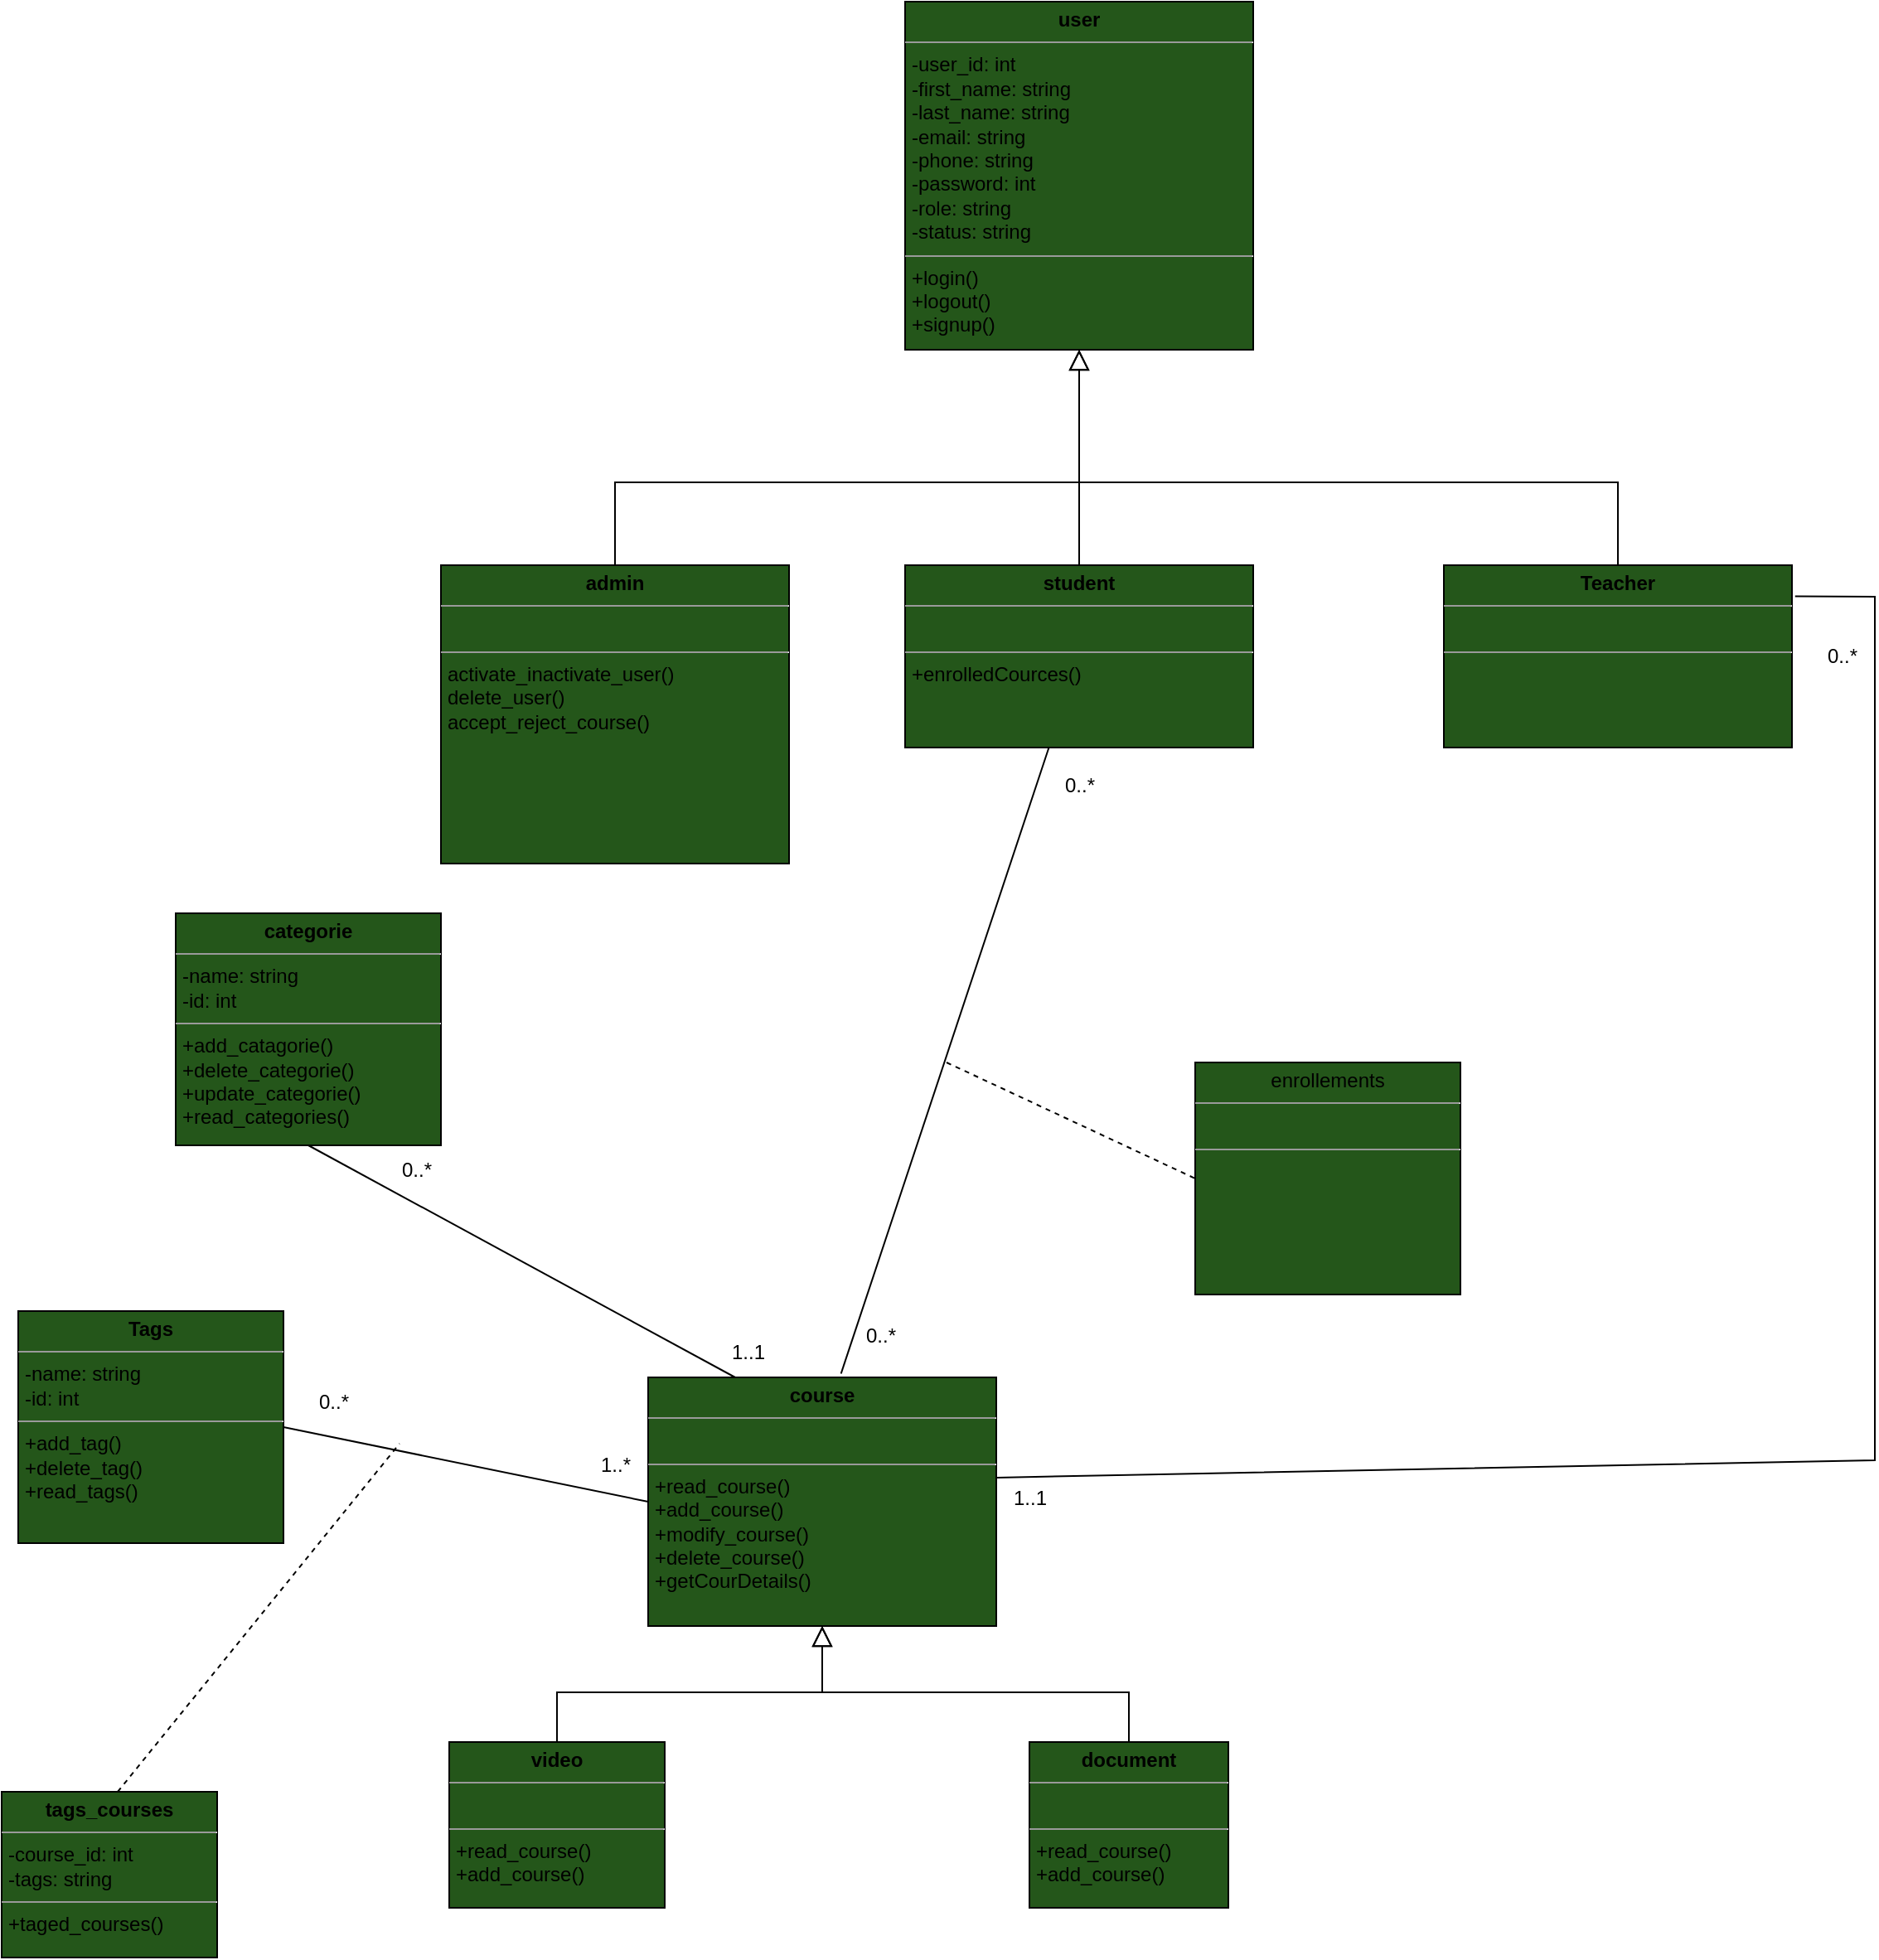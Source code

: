 <mxfile>
    <diagram id="UIaYbOTbj8Pi2ZbQqOQN" name="Page-1">
        <mxGraphModel dx="1499" dy="1726" grid="1" gridSize="10" guides="1" tooltips="1" connect="1" arrows="1" fold="1" page="1" pageScale="1" pageWidth="850" pageHeight="1100" math="0" shadow="0">
            <root>
                <mxCell id="0"/>
                <mxCell id="1" parent="0"/>
                <mxCell id="134" value="" style="endArrow=block;endSize=10;endFill=0;shadow=0;strokeWidth=1;rounded=0;edgeStyle=elbowEdgeStyle;elbow=vertical;entryX=0.5;entryY=1;entryDx=0;entryDy=0;exitX=0.5;exitY=0;exitDx=0;exitDy=0;" parent="1" source="137" target="136" edge="1">
                    <mxGeometry width="160" relative="1" as="geometry">
                        <mxPoint x="-255" y="-230.0" as="sourcePoint"/>
                        <mxPoint x="27.08" y="-329.324" as="targetPoint"/>
                        <Array as="points">
                            <mxPoint x="-45" y="-280"/>
                            <mxPoint x="-45" y="-230"/>
                        </Array>
                    </mxGeometry>
                </mxCell>
                <mxCell id="135" value="" style="endArrow=block;endSize=10;endFill=0;shadow=0;strokeWidth=1;rounded=0;edgeStyle=elbowEdgeStyle;elbow=vertical;exitX=0.5;exitY=0;exitDx=0;exitDy=0;entryX=0.5;entryY=1;entryDx=0;entryDy=0;" parent="1" source="138" target="136" edge="1">
                    <mxGeometry width="160" relative="1" as="geometry">
                        <mxPoint x="305" y="-230" as="sourcePoint"/>
                        <mxPoint x="26.92" y="-329.012" as="targetPoint"/>
                        <Array as="points">
                            <mxPoint x="125" y="-280"/>
                            <mxPoint x="145" y="-240"/>
                        </Array>
                    </mxGeometry>
                </mxCell>
                <mxCell id="136" value="&lt;p style=&quot;margin:0px;margin-top:4px;text-align:center;&quot;&gt;&lt;b&gt;user&lt;/b&gt;&lt;/p&gt;&lt;hr size=&quot;1&quot;&gt;&lt;p style=&quot;margin:0px;margin-left:4px;&quot;&gt;-user_id: int&lt;br&gt;&lt;/p&gt;&lt;p style=&quot;margin:0px;margin-left:4px;&quot;&gt;-first_name: string&lt;br&gt;&lt;/p&gt;&lt;p style=&quot;margin:0px;margin-left:4px;&quot;&gt;-last_name: string&lt;br&gt;&lt;/p&gt;&lt;p style=&quot;margin:0px;margin-left:4px;&quot;&gt;-email: string&lt;br&gt;&lt;/p&gt;&lt;p style=&quot;margin:0px;margin-left:4px;&quot;&gt;-phone: string&lt;br&gt;&lt;/p&gt;&lt;p style=&quot;margin:0px;margin-left:4px;&quot;&gt;-password: int&lt;br&gt;&lt;/p&gt;&lt;p style=&quot;margin:0px;margin-left:4px;&quot;&gt;-role: string&lt;br&gt;&lt;/p&gt;&lt;p style=&quot;margin:0px;margin-left:4px;&quot;&gt;-status: string&lt;br&gt;&lt;/p&gt;&lt;hr size=&quot;1&quot;&gt;&lt;p style=&quot;margin:0px;margin-left:4px;&quot;&gt;+login()&lt;br&gt;&lt;/p&gt;&lt;p style=&quot;margin:0px;margin-left:4px;&quot;&gt;+logout()&lt;br&gt;&lt;/p&gt;&lt;p style=&quot;margin:0px;margin-left:4px;&quot;&gt;+signup()&lt;br&gt;&lt;/p&gt;" style="verticalAlign=top;align=left;overflow=fill;fontSize=12;fontFamily=Helvetica;html=1;fillColor=#24561A;" parent="1" vertex="1">
                    <mxGeometry x="-65" y="-570" width="210" height="210" as="geometry"/>
                </mxCell>
                <mxCell id="137" value="&lt;p style=&quot;margin:0px;margin-top:4px;text-align:center;&quot;&gt;&lt;b&gt;Teacher&lt;/b&gt;&lt;/p&gt;&lt;hr size=&quot;1&quot;&gt;&lt;p style=&quot;margin:0px;margin-left:4px;&quot;&gt;&lt;br&gt;&lt;/p&gt;&lt;hr size=&quot;1&quot;&gt;&lt;p style=&quot;margin:0px;margin-left:4px;&quot;&gt;&lt;br&gt;&lt;/p&gt;" style="verticalAlign=top;align=left;overflow=fill;fontSize=12;fontFamily=Helvetica;html=1;fillColor=#24561A;" parent="1" vertex="1">
                    <mxGeometry x="260" y="-230" width="210" height="110" as="geometry"/>
                </mxCell>
                <mxCell id="138" value="&lt;p style=&quot;margin:0px;margin-top:4px;text-align:center;&quot;&gt;&lt;b&gt;admin&lt;/b&gt;&lt;/p&gt;&lt;hr size=&quot;1&quot;&gt;&lt;p style=&quot;margin:0px;margin-left:4px;&quot;&gt;&lt;br&gt;&lt;/p&gt;&lt;hr size=&quot;1&quot;&gt;&lt;p style=&quot;margin:0px;margin-left:4px;&quot;&gt;&lt;span style=&quot;background-color: initial;&quot;&gt;activate_inactivate_user()&lt;/span&gt;&lt;br&gt;&lt;/p&gt;&lt;p style=&quot;margin: 0px 0px 0px 4px;&quot;&gt;delete_user()&lt;/p&gt;&lt;p style=&quot;margin: 0px 0px 0px 4px;&quot;&gt;accept_reject_course()&lt;/p&gt;" style="verticalAlign=top;align=left;overflow=fill;fontSize=12;fontFamily=Helvetica;html=1;fillColor=#24561A;" parent="1" vertex="1">
                    <mxGeometry x="-345" y="-230" width="210" height="180" as="geometry"/>
                </mxCell>
                <mxCell id="139" value="&lt;p style=&quot;margin:0px;margin-top:4px;text-align:center;&quot;&gt;&lt;b&gt;student&lt;/b&gt;&lt;/p&gt;&lt;hr size=&quot;1&quot;&gt;&lt;p style=&quot;margin:0px;margin-left:4px;&quot;&gt;&lt;br&gt;&lt;/p&gt;&lt;hr size=&quot;1&quot;&gt;&lt;p style=&quot;margin:0px;margin-left:4px;&quot;&gt;+enrolledCources()&lt;/p&gt;" style="verticalAlign=top;align=left;overflow=fill;fontSize=12;fontFamily=Helvetica;html=1;fillColor=#24561A;" parent="1" vertex="1">
                    <mxGeometry x="-65" y="-230" width="210" height="110" as="geometry"/>
                </mxCell>
                <mxCell id="140" value="&lt;p style=&quot;margin:0px;margin-top:4px;text-align:center;&quot;&gt;&lt;b&gt;course&lt;/b&gt;&lt;/p&gt;&lt;hr size=&quot;1&quot;&gt;&lt;p style=&quot;margin:0px;margin-left:4px;&quot;&gt;&lt;br&gt;&lt;/p&gt;&lt;hr size=&quot;1&quot;&gt;&lt;p style=&quot;margin:0px;margin-left:4px;&quot;&gt;+read_course()&lt;/p&gt;&lt;p style=&quot;margin:0px;margin-left:4px;&quot;&gt;&lt;span style=&quot;background-color: initial;&quot;&gt;+add_course()&lt;/span&gt;&lt;br&gt;&lt;/p&gt;&lt;p style=&quot;margin: 0px 0px 0px 4px;&quot;&gt;+modify_course()&lt;br&gt;&lt;/p&gt;&lt;p style=&quot;margin: 0px 0px 0px 4px;&quot;&gt;+delete_course()&lt;/p&gt;&lt;p style=&quot;margin: 0px 0px 0px 4px;&quot;&gt;+getCourDetails()&lt;/p&gt;&lt;p style=&quot;margin: 0px 0px 0px 4px;&quot;&gt;&lt;br&gt;&lt;/p&gt;&lt;p style=&quot;margin: 0px 0px 0px 4px;&quot;&gt;&lt;br&gt;&lt;/p&gt;" style="verticalAlign=top;align=left;overflow=fill;fontSize=12;fontFamily=Helvetica;html=1;fillColor=#24561A;" parent="1" vertex="1">
                    <mxGeometry x="-220" y="260" width="210" height="150" as="geometry"/>
                </mxCell>
                <mxCell id="141" value="&lt;p style=&quot;margin:0px;margin-top:4px;text-align:center;&quot;&gt;&lt;b&gt;video&lt;/b&gt;&lt;/p&gt;&lt;hr size=&quot;1&quot;&gt;&lt;p style=&quot;margin:0px;margin-left:4px;&quot;&gt;&lt;br&gt;&lt;/p&gt;&lt;hr size=&quot;1&quot;&gt;&lt;p style=&quot;margin: 0px 0px 0px 4px;&quot;&gt;+read_course()&lt;/p&gt;&lt;p style=&quot;margin: 0px 0px 0px 4px;&quot;&gt;&lt;span style=&quot;background-color: initial;&quot;&gt;+add_course()&lt;/span&gt;&lt;/p&gt;" style="verticalAlign=top;align=left;overflow=fill;fontSize=12;fontFamily=Helvetica;html=1;fillColor=#24561A;" parent="1" vertex="1">
                    <mxGeometry x="-340" y="480" width="130" height="100" as="geometry"/>
                </mxCell>
                <mxCell id="142" value="&lt;p style=&quot;margin:0px;margin-top:4px;text-align:center;&quot;&gt;&lt;b&gt;document&lt;/b&gt;&lt;/p&gt;&lt;hr size=&quot;1&quot;&gt;&lt;p style=&quot;margin:0px;margin-left:4px;&quot;&gt;&lt;br&gt;&lt;/p&gt;&lt;hr size=&quot;1&quot;&gt;&lt;p style=&quot;margin: 0px 0px 0px 4px;&quot;&gt;+read_course()&lt;/p&gt;&lt;p style=&quot;margin: 0px 0px 0px 4px;&quot;&gt;&lt;span style=&quot;background-color: initial;&quot;&gt;+add_course()&lt;/span&gt;&lt;/p&gt;" style="verticalAlign=top;align=left;overflow=fill;fontSize=12;fontFamily=Helvetica;html=1;fillColor=#24561A;" parent="1" vertex="1">
                    <mxGeometry x="10" y="480" width="120" height="100" as="geometry"/>
                </mxCell>
                <mxCell id="143" value="" style="endArrow=block;endSize=10;endFill=0;shadow=0;strokeWidth=1;rounded=0;edgeStyle=elbowEdgeStyle;elbow=vertical;entryX=0.5;entryY=1;entryDx=0;entryDy=0;exitX=0.5;exitY=0;exitDx=0;exitDy=0;" parent="1" source="141" target="140" edge="1">
                    <mxGeometry width="160" relative="1" as="geometry">
                        <mxPoint x="-225" y="456" as="sourcePoint"/>
                        <mxPoint x="60.0" y="296" as="targetPoint"/>
                        <Array as="points">
                            <mxPoint x="-155" y="450"/>
                            <mxPoint x="-195" y="440"/>
                            <mxPoint x="-140" y="420"/>
                            <mxPoint x="-10" y="406"/>
                            <mxPoint x="-10" y="456"/>
                        </Array>
                    </mxGeometry>
                </mxCell>
                <mxCell id="144" value="" style="endArrow=block;endSize=10;endFill=0;shadow=0;strokeWidth=1;rounded=0;edgeStyle=elbowEdgeStyle;elbow=vertical;entryX=0.5;entryY=1;entryDx=0;entryDy=0;exitX=0.5;exitY=0;exitDx=0;exitDy=0;" parent="1" source="142" target="140" edge="1">
                    <mxGeometry width="160" relative="1" as="geometry">
                        <mxPoint x="-255" y="470" as="sourcePoint"/>
                        <mxPoint x="-105" y="380" as="targetPoint"/>
                        <Array as="points">
                            <mxPoint x="-45" y="450"/>
                            <mxPoint x="-85" y="440"/>
                            <mxPoint x="-50" y="410"/>
                            <mxPoint x="-60" y="420"/>
                            <mxPoint y="416"/>
                            <mxPoint y="466"/>
                        </Array>
                    </mxGeometry>
                </mxCell>
                <mxCell id="145" value="&lt;p style=&quot;margin:0px;margin-top:4px;text-align:center;&quot;&gt;&lt;b&gt;categorie&lt;/b&gt;&lt;/p&gt;&lt;hr size=&quot;1&quot;&gt;&lt;p style=&quot;margin:0px;margin-left:4px;&quot;&gt;-name: string&lt;/p&gt;&lt;p style=&quot;margin:0px;margin-left:4px;&quot;&gt;-id: int&lt;/p&gt;&lt;hr size=&quot;1&quot;&gt;&lt;p style=&quot;margin:0px;margin-left:4px;&quot;&gt;&lt;span style=&quot;background-color: initial;&quot;&gt;+add_catagorie()&lt;/span&gt;&lt;br&gt;&lt;/p&gt;&lt;p style=&quot;margin: 0px 0px 0px 4px;&quot;&gt;+delete_categorie()&lt;/p&gt;&lt;p style=&quot;margin: 0px 0px 0px 4px;&quot;&gt;+update_categorie()&lt;/p&gt;&lt;p style=&quot;margin: 0px 0px 0px 4px;&quot;&gt;+read_categories()&lt;/p&gt;&lt;p style=&quot;margin: 0px 0px 0px 4px;&quot;&gt;&lt;br&gt;&lt;/p&gt;" style="verticalAlign=top;align=left;overflow=fill;fontSize=12;fontFamily=Helvetica;html=1;fillColor=#24561A;" parent="1" vertex="1">
                    <mxGeometry x="-505" y="-20" width="160" height="140" as="geometry"/>
                </mxCell>
                <mxCell id="146" value="&lt;p style=&quot;margin:0px;margin-top:4px;text-align:center;&quot;&gt;&lt;b&gt;Tags&lt;/b&gt;&lt;/p&gt;&lt;hr size=&quot;1&quot;&gt;&lt;p style=&quot;margin:0px;margin-left:4px;&quot;&gt;-name: string&lt;/p&gt;&lt;p style=&quot;margin:0px;margin-left:4px;&quot;&gt;-id: int&lt;/p&gt;&lt;hr size=&quot;1&quot;&gt;&lt;p style=&quot;margin:0px;margin-left:4px;&quot;&gt;&lt;span style=&quot;background-color: initial;&quot;&gt;+add_tag()&lt;/span&gt;&lt;br&gt;&lt;/p&gt;&lt;p style=&quot;margin: 0px 0px 0px 4px;&quot;&gt;+delete_tag()&lt;/p&gt;&lt;p style=&quot;margin: 0px 0px 0px 4px;&quot;&gt;+read_tags()&lt;/p&gt;" style="verticalAlign=top;align=left;overflow=fill;fontSize=12;fontFamily=Helvetica;html=1;fillColor=#24561A;" parent="1" vertex="1">
                    <mxGeometry x="-600" y="220" width="160" height="140" as="geometry"/>
                </mxCell>
                <mxCell id="147" value="" style="endArrow=none;html=1;rounded=0;exitX=0.5;exitY=0;exitDx=0;exitDy=0;" parent="1" source="139" edge="1">
                    <mxGeometry width="50" height="50" relative="1" as="geometry">
                        <mxPoint x="210" y="-210" as="sourcePoint"/>
                        <mxPoint x="40" y="-280" as="targetPoint"/>
                    </mxGeometry>
                </mxCell>
                <mxCell id="148" value="" style="endArrow=none;html=1;rounded=0;entryX=1;entryY=0.5;entryDx=0;entryDy=0;exitX=0;exitY=0.5;exitDx=0;exitDy=0;" parent="1" source="140" target="146" edge="1">
                    <mxGeometry width="50" height="50" relative="1" as="geometry">
                        <mxPoint x="-60" y="410" as="sourcePoint"/>
                        <mxPoint x="-10" y="360" as="targetPoint"/>
                    </mxGeometry>
                </mxCell>
                <mxCell id="149" value="0..*" style="text;html=1;align=center;verticalAlign=middle;resizable=0;points=[];autosize=1;strokeColor=none;fillColor=none;" parent="1" vertex="1">
                    <mxGeometry x="-430" y="260" width="40" height="30" as="geometry"/>
                </mxCell>
                <mxCell id="150" value="1..*" style="text;html=1;align=center;verticalAlign=middle;resizable=0;points=[];autosize=1;strokeColor=none;fillColor=none;" parent="1" vertex="1">
                    <mxGeometry x="-260" y="298" width="40" height="30" as="geometry"/>
                </mxCell>
                <mxCell id="151" value="" style="endArrow=none;html=1;rounded=0;exitX=0.554;exitY=-0.015;exitDx=0;exitDy=0;exitPerimeter=0;" parent="1" source="140" target="139" edge="1">
                    <mxGeometry width="50" height="50" relative="1" as="geometry">
                        <mxPoint x="-10" y="70" as="sourcePoint"/>
                        <mxPoint x="40" y="20" as="targetPoint"/>
                    </mxGeometry>
                </mxCell>
                <mxCell id="152" value="0..*" style="text;html=1;align=center;verticalAlign=middle;resizable=0;points=[];autosize=1;strokeColor=none;fillColor=none;" parent="1" vertex="1">
                    <mxGeometry x="-100" y="220" width="40" height="30" as="geometry"/>
                </mxCell>
                <mxCell id="153" value="0..*" style="text;html=1;align=center;verticalAlign=middle;resizable=0;points=[];autosize=1;strokeColor=none;fillColor=none;" parent="1" vertex="1">
                    <mxGeometry x="20" y="-112" width="40" height="30" as="geometry"/>
                </mxCell>
                <mxCell id="154" value="&lt;p style=&quot;margin:0px;margin-top:4px;text-align:center;&quot;&gt;enrollements&lt;/p&gt;&lt;hr size=&quot;1&quot;&gt;&lt;p style=&quot;margin:0px;margin-left:4px;&quot;&gt;&lt;br&gt;&lt;/p&gt;&lt;hr size=&quot;1&quot;&gt;&lt;p style=&quot;margin:0px;margin-left:4px;&quot;&gt;&lt;br&gt;&lt;/p&gt;&lt;p style=&quot;margin: 0px 0px 0px 4px;&quot;&gt;&lt;br&gt;&lt;/p&gt;" style="verticalAlign=top;align=left;overflow=fill;fontSize=12;fontFamily=Helvetica;html=1;fillColor=#24561A;" parent="1" vertex="1">
                    <mxGeometry x="110" y="70" width="160" height="140" as="geometry"/>
                </mxCell>
                <mxCell id="155" value="" style="endArrow=none;dashed=1;html=1;rounded=0;entryX=0;entryY=0.5;entryDx=0;entryDy=0;" parent="1" target="154" edge="1">
                    <mxGeometry width="50" height="50" relative="1" as="geometry">
                        <mxPoint x="-40" y="70" as="sourcePoint"/>
                        <mxPoint x="60" y="100" as="targetPoint"/>
                    </mxGeometry>
                </mxCell>
                <mxCell id="156" value="" style="endArrow=none;html=1;rounded=0;entryX=0.5;entryY=1;entryDx=0;entryDy=0;exitX=0.25;exitY=0;exitDx=0;exitDy=0;" parent="1" source="140" target="145" edge="1">
                    <mxGeometry width="50" height="50" relative="1" as="geometry">
                        <mxPoint x="-90" y="40" as="sourcePoint"/>
                        <mxPoint x="-40" y="-10" as="targetPoint"/>
                    </mxGeometry>
                </mxCell>
                <mxCell id="157" value="1..1" style="text;html=1;align=center;verticalAlign=middle;resizable=0;points=[];autosize=1;strokeColor=none;fillColor=none;" parent="1" vertex="1">
                    <mxGeometry x="-180" y="230" width="40" height="30" as="geometry"/>
                </mxCell>
                <mxCell id="158" value="0..*" style="text;html=1;align=center;verticalAlign=middle;resizable=0;points=[];autosize=1;strokeColor=none;fillColor=none;" parent="1" vertex="1">
                    <mxGeometry x="-380" y="120" width="40" height="30" as="geometry"/>
                </mxCell>
                <mxCell id="165" value="" style="endArrow=none;html=1;rounded=0;entryX=1.009;entryY=0.17;entryDx=0;entryDy=0;exitX=1.002;exitY=0.403;exitDx=0;exitDy=0;exitPerimeter=0;entryPerimeter=0;" parent="1" source="140" target="137" edge="1">
                    <mxGeometry width="50" height="50" relative="1" as="geometry">
                        <mxPoint x="450" y="280" as="sourcePoint"/>
                        <mxPoint x="-10" y="50" as="targetPoint"/>
                        <Array as="points">
                            <mxPoint x="520" y="310"/>
                            <mxPoint x="520"/>
                            <mxPoint x="520" y="-120"/>
                            <mxPoint x="520" y="-200"/>
                            <mxPoint x="520" y="-211"/>
                        </Array>
                    </mxGeometry>
                </mxCell>
                <mxCell id="166" value="1..1" style="text;html=1;align=center;verticalAlign=middle;resizable=0;points=[];autosize=1;strokeColor=none;fillColor=none;" parent="1" vertex="1">
                    <mxGeometry x="-10" y="318" width="40" height="30" as="geometry"/>
                </mxCell>
                <mxCell id="167" value="0..*" style="text;html=1;align=center;verticalAlign=middle;resizable=0;points=[];autosize=1;strokeColor=none;fillColor=none;" parent="1" vertex="1">
                    <mxGeometry x="480" y="-190" width="40" height="30" as="geometry"/>
                </mxCell>
                <mxCell id="168" value="" style="endArrow=none;dashed=1;html=1;rounded=0;" parent="1" edge="1">
                    <mxGeometry width="50" height="50" relative="1" as="geometry">
                        <mxPoint x="-540" y="510" as="sourcePoint"/>
                        <mxPoint x="-370" y="300" as="targetPoint"/>
                    </mxGeometry>
                </mxCell>
                <mxCell id="169" value="&lt;p style=&quot;margin:0px;margin-top:4px;text-align:center;&quot;&gt;&lt;b&gt;tags_courses&lt;/b&gt;&lt;/p&gt;&lt;hr size=&quot;1&quot;&gt;&lt;p style=&quot;margin: 0px 0px 0px 4px;&quot;&gt;-course_id: int&lt;/p&gt;&lt;p style=&quot;margin: 0px 0px 0px 4px;&quot;&gt;-tags: string&lt;/p&gt;&lt;hr size=&quot;1&quot;&gt;&lt;p style=&quot;margin:0px;margin-left:4px;&quot;&gt;+taged_courses()&lt;/p&gt;" style="verticalAlign=top;align=left;overflow=fill;fontSize=12;fontFamily=Helvetica;html=1;fillColor=#24561A;" parent="1" vertex="1">
                    <mxGeometry x="-610" y="510" width="130" height="100" as="geometry"/>
                </mxCell>
            </root>
        </mxGraphModel>
    </diagram>
    <diagram id="jxdCaelKDoVd02Nmo1uv" name="Page-2">
        <mxGraphModel dx="1085" dy="866" grid="1" gridSize="10" guides="1" tooltips="1" connect="1" arrows="1" fold="1" page="1" pageScale="1" pageWidth="850" pageHeight="1100" math="0" shadow="0">
            <root>
                <mxCell id="0"/>
                <mxCell id="1" parent="0"/>
                <mxCell id="F6KqD8bWz9Ix8z6Z-bY4-1" value="Person" style="swimlane;fontStyle=2;align=center;verticalAlign=top;childLayout=stackLayout;horizontal=1;startSize=26;horizontalStack=0;resizeParent=1;resizeLast=0;collapsible=1;marginBottom=0;rounded=0;shadow=0;strokeWidth=1;" vertex="1" parent="1">
                    <mxGeometry x="140" y="100" width="160" height="138" as="geometry">
                        <mxRectangle x="230" y="140" width="160" height="26" as="alternateBounds"/>
                    </mxGeometry>
                </mxCell>
                <mxCell id="F6KqD8bWz9Ix8z6Z-bY4-2" value="Name" style="text;align=left;verticalAlign=top;spacingLeft=4;spacingRight=4;overflow=hidden;rotatable=0;points=[[0,0.5],[1,0.5]];portConstraint=eastwest;" vertex="1" parent="F6KqD8bWz9Ix8z6Z-bY4-1">
                    <mxGeometry y="26" width="160" height="26" as="geometry"/>
                </mxCell>
                <mxCell id="F6KqD8bWz9Ix8z6Z-bY4-3" value="Phone Number" style="text;align=left;verticalAlign=top;spacingLeft=4;spacingRight=4;overflow=hidden;rotatable=0;points=[[0,0.5],[1,0.5]];portConstraint=eastwest;rounded=0;shadow=0;html=0;" vertex="1" parent="F6KqD8bWz9Ix8z6Z-bY4-1">
                    <mxGeometry y="52" width="160" height="26" as="geometry"/>
                </mxCell>
                <mxCell id="F6KqD8bWz9Ix8z6Z-bY4-4" value="Email Address" style="text;align=left;verticalAlign=top;spacingLeft=4;spacingRight=4;overflow=hidden;rotatable=0;points=[[0,0.5],[1,0.5]];portConstraint=eastwest;rounded=0;shadow=0;html=0;" vertex="1" parent="F6KqD8bWz9Ix8z6Z-bY4-1">
                    <mxGeometry y="78" width="160" height="26" as="geometry"/>
                </mxCell>
                <mxCell id="F6KqD8bWz9Ix8z6Z-bY4-5" value="" style="line;html=1;strokeWidth=1;align=left;verticalAlign=middle;spacingTop=-1;spacingLeft=3;spacingRight=3;rotatable=0;labelPosition=right;points=[];portConstraint=eastwest;" vertex="1" parent="F6KqD8bWz9Ix8z6Z-bY4-1">
                    <mxGeometry y="104" width="160" height="8" as="geometry"/>
                </mxCell>
                <mxCell id="F6KqD8bWz9Ix8z6Z-bY4-6" value="Purchase Parking Pass" style="text;align=left;verticalAlign=top;spacingLeft=4;spacingRight=4;overflow=hidden;rotatable=0;points=[[0,0.5],[1,0.5]];portConstraint=eastwest;" vertex="1" parent="F6KqD8bWz9Ix8z6Z-bY4-1">
                    <mxGeometry y="112" width="160" height="26" as="geometry"/>
                </mxCell>
                <mxCell id="F6KqD8bWz9Ix8z6Z-bY4-7" value="Student" style="swimlane;fontStyle=0;align=center;verticalAlign=top;childLayout=stackLayout;horizontal=1;startSize=26;horizontalStack=0;resizeParent=1;resizeLast=0;collapsible=1;marginBottom=0;rounded=0;shadow=0;strokeWidth=1;" vertex="1" parent="1">
                    <mxGeometry x="40" y="340" width="160" height="138" as="geometry">
                        <mxRectangle x="130" y="380" width="160" height="26" as="alternateBounds"/>
                    </mxGeometry>
                </mxCell>
                <mxCell id="F6KqD8bWz9Ix8z6Z-bY4-8" value="Student Number" style="text;align=left;verticalAlign=top;spacingLeft=4;spacingRight=4;overflow=hidden;rotatable=0;points=[[0,0.5],[1,0.5]];portConstraint=eastwest;" vertex="1" parent="F6KqD8bWz9Ix8z6Z-bY4-7">
                    <mxGeometry y="26" width="160" height="26" as="geometry"/>
                </mxCell>
                <mxCell id="F6KqD8bWz9Ix8z6Z-bY4-9" value="Average Mark" style="text;align=left;verticalAlign=top;spacingLeft=4;spacingRight=4;overflow=hidden;rotatable=0;points=[[0,0.5],[1,0.5]];portConstraint=eastwest;rounded=0;shadow=0;html=0;" vertex="1" parent="F6KqD8bWz9Ix8z6Z-bY4-7">
                    <mxGeometry y="52" width="160" height="26" as="geometry"/>
                </mxCell>
                <mxCell id="F6KqD8bWz9Ix8z6Z-bY4-10" value="" style="line;html=1;strokeWidth=1;align=left;verticalAlign=middle;spacingTop=-1;spacingLeft=3;spacingRight=3;rotatable=0;labelPosition=right;points=[];portConstraint=eastwest;" vertex="1" parent="F6KqD8bWz9Ix8z6Z-bY4-7">
                    <mxGeometry y="78" width="160" height="8" as="geometry"/>
                </mxCell>
                <mxCell id="F6KqD8bWz9Ix8z6Z-bY4-11" value="Is Eligible To Enroll" style="text;align=left;verticalAlign=top;spacingLeft=4;spacingRight=4;overflow=hidden;rotatable=0;points=[[0,0.5],[1,0.5]];portConstraint=eastwest;fontStyle=4" vertex="1" parent="F6KqD8bWz9Ix8z6Z-bY4-7">
                    <mxGeometry y="86" width="160" height="26" as="geometry"/>
                </mxCell>
                <mxCell id="F6KqD8bWz9Ix8z6Z-bY4-12" value="Get Seminars Taken" style="text;align=left;verticalAlign=top;spacingLeft=4;spacingRight=4;overflow=hidden;rotatable=0;points=[[0,0.5],[1,0.5]];portConstraint=eastwest;" vertex="1" parent="F6KqD8bWz9Ix8z6Z-bY4-7">
                    <mxGeometry y="112" width="160" height="26" as="geometry"/>
                </mxCell>
                <mxCell id="F6KqD8bWz9Ix8z6Z-bY4-13" value="" style="endArrow=block;endSize=10;endFill=0;shadow=0;strokeWidth=1;rounded=0;edgeStyle=elbowEdgeStyle;elbow=vertical;" edge="1" parent="1" source="F6KqD8bWz9Ix8z6Z-bY4-7" target="F6KqD8bWz9Ix8z6Z-bY4-1">
                    <mxGeometry width="160" relative="1" as="geometry">
                        <mxPoint x="120" y="183" as="sourcePoint"/>
                        <mxPoint x="120" y="183" as="targetPoint"/>
                    </mxGeometry>
                </mxCell>
                <mxCell id="F6KqD8bWz9Ix8z6Z-bY4-14" value="Professor" style="swimlane;fontStyle=0;align=center;verticalAlign=top;childLayout=stackLayout;horizontal=1;startSize=26;horizontalStack=0;resizeParent=1;resizeLast=0;collapsible=1;marginBottom=0;rounded=0;shadow=0;strokeWidth=1;" vertex="1" parent="1">
                    <mxGeometry x="250" y="340" width="160" height="70" as="geometry">
                        <mxRectangle x="340" y="380" width="170" height="26" as="alternateBounds"/>
                    </mxGeometry>
                </mxCell>
                <mxCell id="F6KqD8bWz9Ix8z6Z-bY4-15" value="Salary" style="text;align=left;verticalAlign=top;spacingLeft=4;spacingRight=4;overflow=hidden;rotatable=0;points=[[0,0.5],[1,0.5]];portConstraint=eastwest;" vertex="1" parent="F6KqD8bWz9Ix8z6Z-bY4-14">
                    <mxGeometry y="26" width="160" height="26" as="geometry"/>
                </mxCell>
                <mxCell id="F6KqD8bWz9Ix8z6Z-bY4-16" value="" style="line;html=1;strokeWidth=1;align=left;verticalAlign=middle;spacingTop=-1;spacingLeft=3;spacingRight=3;rotatable=0;labelPosition=right;points=[];portConstraint=eastwest;" vertex="1" parent="F6KqD8bWz9Ix8z6Z-bY4-14">
                    <mxGeometry y="52" width="160" height="8" as="geometry"/>
                </mxCell>
                <mxCell id="F6KqD8bWz9Ix8z6Z-bY4-17" value="" style="endArrow=block;endSize=10;endFill=0;shadow=0;strokeWidth=1;rounded=0;edgeStyle=elbowEdgeStyle;elbow=vertical;" edge="1" parent="1" source="F6KqD8bWz9Ix8z6Z-bY4-14" target="F6KqD8bWz9Ix8z6Z-bY4-1">
                    <mxGeometry width="160" relative="1" as="geometry">
                        <mxPoint x="130" y="353" as="sourcePoint"/>
                        <mxPoint x="230" y="251" as="targetPoint"/>
                    </mxGeometry>
                </mxCell>
                <mxCell id="F6KqD8bWz9Ix8z6Z-bY4-18" value="Address" style="swimlane;fontStyle=0;align=center;verticalAlign=top;childLayout=stackLayout;horizontal=1;startSize=26;horizontalStack=0;resizeParent=1;resizeLast=0;collapsible=1;marginBottom=0;rounded=0;shadow=0;strokeWidth=1;" vertex="1" parent="1">
                    <mxGeometry x="430" y="100" width="160" height="216" as="geometry">
                        <mxRectangle x="550" y="140" width="160" height="26" as="alternateBounds"/>
                    </mxGeometry>
                </mxCell>
                <mxCell id="F6KqD8bWz9Ix8z6Z-bY4-19" value="Street" style="text;align=left;verticalAlign=top;spacingLeft=4;spacingRight=4;overflow=hidden;rotatable=0;points=[[0,0.5],[1,0.5]];portConstraint=eastwest;" vertex="1" parent="F6KqD8bWz9Ix8z6Z-bY4-18">
                    <mxGeometry y="26" width="160" height="26" as="geometry"/>
                </mxCell>
                <mxCell id="F6KqD8bWz9Ix8z6Z-bY4-20" value="City" style="text;align=left;verticalAlign=top;spacingLeft=4;spacingRight=4;overflow=hidden;rotatable=0;points=[[0,0.5],[1,0.5]];portConstraint=eastwest;rounded=0;shadow=0;html=0;" vertex="1" parent="F6KqD8bWz9Ix8z6Z-bY4-18">
                    <mxGeometry y="52" width="160" height="26" as="geometry"/>
                </mxCell>
                <mxCell id="F6KqD8bWz9Ix8z6Z-bY4-21" value="State" style="text;align=left;verticalAlign=top;spacingLeft=4;spacingRight=4;overflow=hidden;rotatable=0;points=[[0,0.5],[1,0.5]];portConstraint=eastwest;rounded=0;shadow=0;html=0;" vertex="1" parent="F6KqD8bWz9Ix8z6Z-bY4-18">
                    <mxGeometry y="78" width="160" height="26" as="geometry"/>
                </mxCell>
                <mxCell id="F6KqD8bWz9Ix8z6Z-bY4-22" value="Postal Code" style="text;align=left;verticalAlign=top;spacingLeft=4;spacingRight=4;overflow=hidden;rotatable=0;points=[[0,0.5],[1,0.5]];portConstraint=eastwest;rounded=0;shadow=0;html=0;" vertex="1" parent="F6KqD8bWz9Ix8z6Z-bY4-18">
                    <mxGeometry y="104" width="160" height="26" as="geometry"/>
                </mxCell>
                <mxCell id="F6KqD8bWz9Ix8z6Z-bY4-23" value="Country" style="text;align=left;verticalAlign=top;spacingLeft=4;spacingRight=4;overflow=hidden;rotatable=0;points=[[0,0.5],[1,0.5]];portConstraint=eastwest;rounded=0;shadow=0;html=0;" vertex="1" parent="F6KqD8bWz9Ix8z6Z-bY4-18">
                    <mxGeometry y="130" width="160" height="26" as="geometry"/>
                </mxCell>
                <mxCell id="F6KqD8bWz9Ix8z6Z-bY4-24" value="" style="line;html=1;strokeWidth=1;align=left;verticalAlign=middle;spacingTop=-1;spacingLeft=3;spacingRight=3;rotatable=0;labelPosition=right;points=[];portConstraint=eastwest;" vertex="1" parent="F6KqD8bWz9Ix8z6Z-bY4-18">
                    <mxGeometry y="156" width="160" height="8" as="geometry"/>
                </mxCell>
                <mxCell id="F6KqD8bWz9Ix8z6Z-bY4-25" value="Validate" style="text;align=left;verticalAlign=top;spacingLeft=4;spacingRight=4;overflow=hidden;rotatable=0;points=[[0,0.5],[1,0.5]];portConstraint=eastwest;" vertex="1" parent="F6KqD8bWz9Ix8z6Z-bY4-18">
                    <mxGeometry y="164" width="160" height="26" as="geometry"/>
                </mxCell>
                <mxCell id="F6KqD8bWz9Ix8z6Z-bY4-26" value="Output As Label" style="text;align=left;verticalAlign=top;spacingLeft=4;spacingRight=4;overflow=hidden;rotatable=0;points=[[0,0.5],[1,0.5]];portConstraint=eastwest;" vertex="1" parent="F6KqD8bWz9Ix8z6Z-bY4-18">
                    <mxGeometry y="190" width="160" height="26" as="geometry"/>
                </mxCell>
                <mxCell id="F6KqD8bWz9Ix8z6Z-bY4-27" value="" style="endArrow=open;shadow=0;strokeWidth=1;rounded=0;endFill=1;elbow=vertical;entryX=0;entryY=0.5;entryDx=0;entryDy=0;" edge="1" parent="1" source="F6KqD8bWz9Ix8z6Z-bY4-1" target="F6KqD8bWz9Ix8z6Z-bY4-22">
                    <mxGeometry x="0.5" y="41" relative="1" as="geometry">
                        <mxPoint x="300" y="172" as="sourcePoint"/>
                        <mxPoint x="460" y="172" as="targetPoint"/>
                        <mxPoint x="-40" y="32" as="offset"/>
                    </mxGeometry>
                </mxCell>
                <mxCell id="F6KqD8bWz9Ix8z6Z-bY4-28" value="0..1" style="resizable=0;align=left;verticalAlign=bottom;labelBackgroundColor=none;fontSize=12;" connectable="0" vertex="1" parent="F6KqD8bWz9Ix8z6Z-bY4-27">
                    <mxGeometry x="-1" relative="1" as="geometry">
                        <mxPoint y="1" as="offset"/>
                    </mxGeometry>
                </mxCell>
                <mxCell id="F6KqD8bWz9Ix8z6Z-bY4-29" value="1" style="resizable=0;align=right;verticalAlign=bottom;labelBackgroundColor=none;fontSize=12;" connectable="0" vertex="1" parent="F6KqD8bWz9Ix8z6Z-bY4-27">
                    <mxGeometry x="1" relative="1" as="geometry">
                        <mxPoint x="-7" y="4" as="offset"/>
                    </mxGeometry>
                </mxCell>
                <mxCell id="F6KqD8bWz9Ix8z6Z-bY4-30" value="lives at" style="text;html=1;resizable=0;points=[];;align=center;verticalAlign=middle;labelBackgroundColor=none;rounded=0;shadow=0;strokeWidth=1;fontSize=12;" vertex="1" connectable="0" parent="F6KqD8bWz9Ix8z6Z-bY4-27">
                    <mxGeometry x="0.5" y="49" relative="1" as="geometry">
                        <mxPoint x="-38" y="40" as="offset"/>
                    </mxGeometry>
                </mxCell>
            </root>
        </mxGraphModel>
    </diagram>
</mxfile>